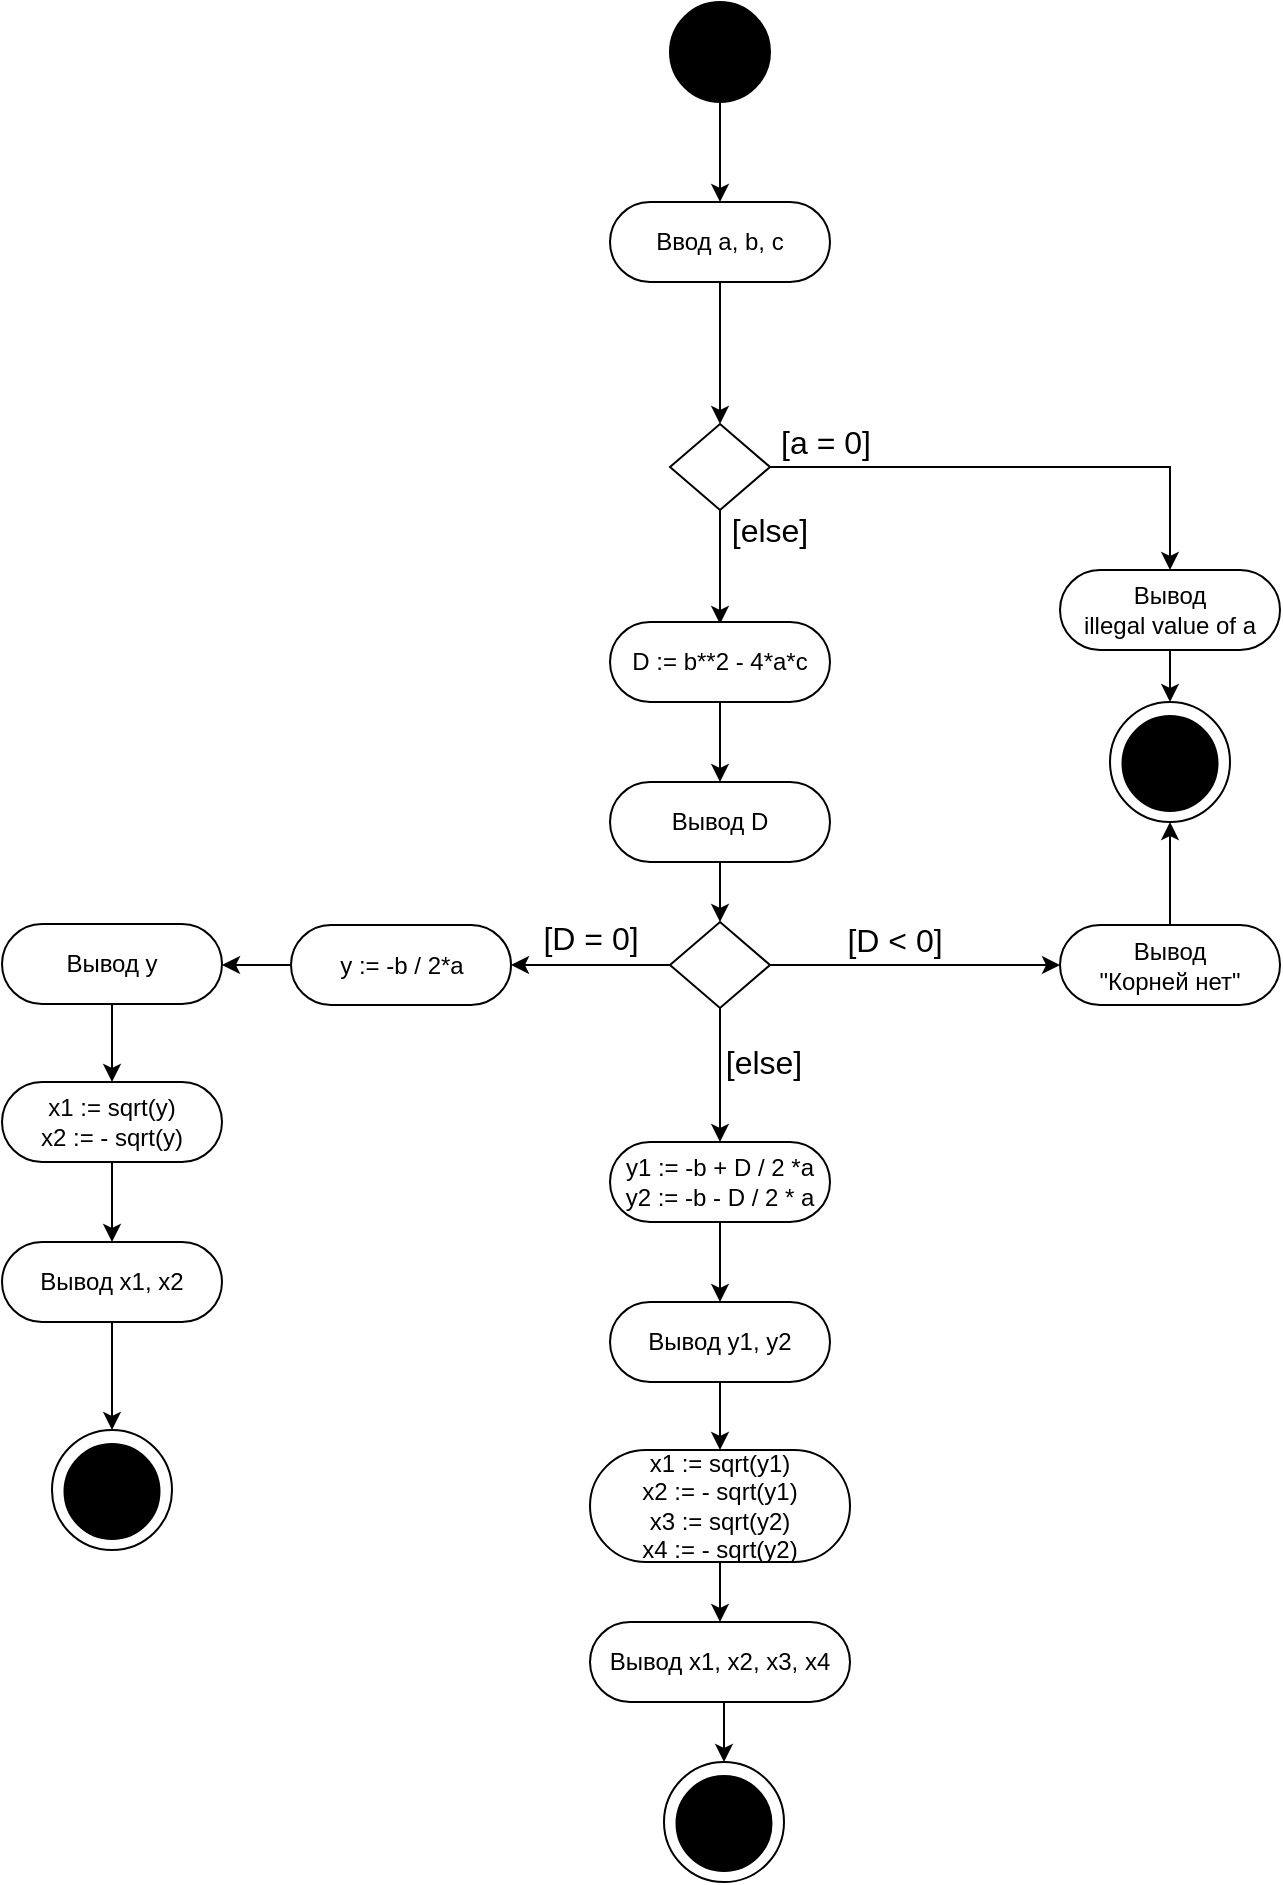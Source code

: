 <mxfile version="14.4.9" type="github">
  <diagram name="Page-1" id="e7e014a7-5840-1c2e-5031-d8a46d1fe8dd">
    <mxGraphModel dx="868" dy="1276" grid="1" gridSize="10" guides="1" tooltips="1" connect="1" arrows="1" fold="1" page="1" pageScale="1" pageWidth="1169" pageHeight="826" background="#ffffff" math="0" shadow="0">
      <root>
        <mxCell id="0" />
        <mxCell id="1" parent="0" />
        <mxCell id="6MmxygO9DQHTs_CDxbk4-5" style="edgeStyle=orthogonalEdgeStyle;rounded=0;orthogonalLoop=1;jettySize=auto;html=1;exitX=0.5;exitY=1;exitDx=0;exitDy=0;entryX=0.5;entryY=0;entryDx=0;entryDy=0;" parent="1" source="_qdsKKJTdr9DCj_0cPD0-41" edge="1">
          <mxGeometry relative="1" as="geometry">
            <mxPoint x="405" y="-40" as="targetPoint" />
          </mxGeometry>
        </mxCell>
        <mxCell id="_qdsKKJTdr9DCj_0cPD0-41" value="" style="ellipse;whiteSpace=wrap;html=1;aspect=fixed;fillColor=#000000;" parent="1" vertex="1">
          <mxGeometry x="380" y="-140" width="50" height="50" as="geometry" />
        </mxCell>
        <mxCell id="peP9-VXa4n1asRKZW9pu-1" style="edgeStyle=orthogonalEdgeStyle;rounded=0;orthogonalLoop=1;jettySize=auto;html=1;exitX=0.5;exitY=1;exitDx=0;exitDy=0;" edge="1" parent="1" source="_qdsKKJTdr9DCj_0cPD0-43" target="_qdsKKJTdr9DCj_0cPD0-47">
          <mxGeometry relative="1" as="geometry" />
        </mxCell>
        <mxCell id="_qdsKKJTdr9DCj_0cPD0-43" value="Ввод a, b, c" style="rounded=1;whiteSpace=wrap;html=1;gradientColor=none;fillColor=#FFFFFF;arcSize=50;" parent="1" vertex="1">
          <mxGeometry x="350" y="-40" width="110" height="40" as="geometry" />
        </mxCell>
        <mxCell id="_qdsKKJTdr9DCj_0cPD0-49" style="edgeStyle=orthogonalEdgeStyle;rounded=0;orthogonalLoop=1;jettySize=auto;html=1;exitX=1;exitY=0.5;exitDx=0;exitDy=0;entryX=0.5;entryY=0;entryDx=0;entryDy=0;" parent="1" source="_qdsKKJTdr9DCj_0cPD0-47" target="_qdsKKJTdr9DCj_0cPD0-48" edge="1">
          <mxGeometry relative="1" as="geometry" />
        </mxCell>
        <mxCell id="_qdsKKJTdr9DCj_0cPD0-53" style="edgeStyle=orthogonalEdgeStyle;rounded=0;orthogonalLoop=1;jettySize=auto;html=1;exitX=0.5;exitY=1;exitDx=0;exitDy=0;fontSize=16;" parent="1" source="_qdsKKJTdr9DCj_0cPD0-47" edge="1">
          <mxGeometry relative="1" as="geometry">
            <mxPoint x="405" y="171" as="targetPoint" />
          </mxGeometry>
        </mxCell>
        <mxCell id="_qdsKKJTdr9DCj_0cPD0-47" value="" style="rhombus;whiteSpace=wrap;html=1;fillColor=#FFFFFF;gradientColor=none;" parent="1" vertex="1">
          <mxGeometry x="380" y="71" width="50" height="43" as="geometry" />
        </mxCell>
        <mxCell id="_qdsKKJTdr9DCj_0cPD0-57" style="edgeStyle=orthogonalEdgeStyle;rounded=0;orthogonalLoop=1;jettySize=auto;html=1;exitX=0.5;exitY=1;exitDx=0;exitDy=0;fontSize=16;entryX=0.5;entryY=0;entryDx=0;entryDy=0;" parent="1" source="_qdsKKJTdr9DCj_0cPD0-48" edge="1" target="_qdsKKJTdr9DCj_0cPD0-58">
          <mxGeometry relative="1" as="geometry">
            <mxPoint x="630" y="260" as="targetPoint" />
          </mxGeometry>
        </mxCell>
        <mxCell id="_qdsKKJTdr9DCj_0cPD0-48" value="Вывод&lt;br&gt;illegal value of a" style="rounded=1;whiteSpace=wrap;html=1;gradientColor=none;fillColor=#FFFFFF;arcSize=50;" parent="1" vertex="1">
          <mxGeometry x="575" y="144" width="110" height="40" as="geometry" />
        </mxCell>
        <mxCell id="_qdsKKJTdr9DCj_0cPD0-51" value="[a = 0]" style="text;html=1;strokeColor=none;fillColor=none;align=center;verticalAlign=middle;whiteSpace=wrap;rounded=0;perimeterSpacing=0;fontSize=16;" parent="1" vertex="1">
          <mxGeometry x="433" y="70" width="50" height="20" as="geometry" />
        </mxCell>
        <mxCell id="_qdsKKJTdr9DCj_0cPD0-54" value="[else]" style="text;html=1;strokeColor=none;fillColor=none;align=center;verticalAlign=middle;whiteSpace=wrap;rounded=0;perimeterSpacing=0;fontSize=16;" parent="1" vertex="1">
          <mxGeometry x="405" y="114" width="50" height="20" as="geometry" />
        </mxCell>
        <mxCell id="_qdsKKJTdr9DCj_0cPD0-59" value="" style="group" parent="1" vertex="1" connectable="0">
          <mxGeometry x="600" y="210" width="60" height="60" as="geometry" />
        </mxCell>
        <mxCell id="_qdsKKJTdr9DCj_0cPD0-58" value="" style="ellipse;whiteSpace=wrap;html=1;gradientColor=none;fontSize=16;fillColor=#FFFFFF;" parent="_qdsKKJTdr9DCj_0cPD0-59" vertex="1">
          <mxGeometry width="60" height="60" as="geometry" />
        </mxCell>
        <mxCell id="_qdsKKJTdr9DCj_0cPD0-56" value="" style="ellipse;whiteSpace=wrap;html=1;aspect=fixed;fontSize=16;fillColor=#000000;" parent="_qdsKKJTdr9DCj_0cPD0-59" vertex="1">
          <mxGeometry x="6.25" y="7" width="47.5" height="47.5" as="geometry" />
        </mxCell>
        <mxCell id="peP9-VXa4n1asRKZW9pu-3" style="edgeStyle=orthogonalEdgeStyle;rounded=0;orthogonalLoop=1;jettySize=auto;html=1;exitX=0.5;exitY=1;exitDx=0;exitDy=0;entryX=0.5;entryY=0;entryDx=0;entryDy=0;" edge="1" parent="1" source="64BcI_9wWAsRSYKGbqmx-1" target="peP9-VXa4n1asRKZW9pu-2">
          <mxGeometry relative="1" as="geometry" />
        </mxCell>
        <mxCell id="64BcI_9wWAsRSYKGbqmx-1" value="D := b**2 - 4*a*c" style="rounded=1;whiteSpace=wrap;html=1;gradientColor=none;fillColor=#FFFFFF;arcSize=50;" parent="1" vertex="1">
          <mxGeometry x="350" y="170" width="110" height="40" as="geometry" />
        </mxCell>
        <mxCell id="peP9-VXa4n1asRKZW9pu-7" style="edgeStyle=orthogonalEdgeStyle;rounded=0;orthogonalLoop=1;jettySize=auto;html=1;exitX=1;exitY=0.5;exitDx=0;exitDy=0;entryX=0;entryY=0.5;entryDx=0;entryDy=0;" edge="1" parent="1" source="64BcI_9wWAsRSYKGbqmx-11" target="peP9-VXa4n1asRKZW9pu-6">
          <mxGeometry relative="1" as="geometry" />
        </mxCell>
        <mxCell id="peP9-VXa4n1asRKZW9pu-10" style="edgeStyle=orthogonalEdgeStyle;rounded=0;orthogonalLoop=1;jettySize=auto;html=1;exitX=0.5;exitY=1;exitDx=0;exitDy=0;" edge="1" parent="1" source="64BcI_9wWAsRSYKGbqmx-11">
          <mxGeometry relative="1" as="geometry">
            <mxPoint x="405" y="430" as="targetPoint" />
          </mxGeometry>
        </mxCell>
        <mxCell id="peP9-VXa4n1asRKZW9pu-11" style="edgeStyle=orthogonalEdgeStyle;rounded=0;orthogonalLoop=1;jettySize=auto;html=1;exitX=0;exitY=0.5;exitDx=0;exitDy=0;entryX=1;entryY=0.5;entryDx=0;entryDy=0;" edge="1" parent="1" source="64BcI_9wWAsRSYKGbqmx-11" target="peP9-VXa4n1asRKZW9pu-13">
          <mxGeometry relative="1" as="geometry">
            <mxPoint x="300" y="342" as="targetPoint" />
          </mxGeometry>
        </mxCell>
        <mxCell id="64BcI_9wWAsRSYKGbqmx-11" value="" style="rhombus;whiteSpace=wrap;html=1;fillColor=#FFFFFF;gradientColor=none;" parent="1" vertex="1">
          <mxGeometry x="380" y="320" width="50" height="43" as="geometry" />
        </mxCell>
        <mxCell id="64BcI_9wWAsRSYKGbqmx-23" value="" style="group" parent="1" vertex="1" connectable="0">
          <mxGeometry x="377" y="740" width="60" height="60" as="geometry" />
        </mxCell>
        <mxCell id="64BcI_9wWAsRSYKGbqmx-24" value="" style="ellipse;whiteSpace=wrap;html=1;gradientColor=none;fontSize=16;fillColor=#FFFFFF;" parent="64BcI_9wWAsRSYKGbqmx-23" vertex="1">
          <mxGeometry width="60" height="60" as="geometry" />
        </mxCell>
        <mxCell id="64BcI_9wWAsRSYKGbqmx-25" value="" style="ellipse;whiteSpace=wrap;html=1;aspect=fixed;fontSize=16;fillColor=#000000;" parent="64BcI_9wWAsRSYKGbqmx-23" vertex="1">
          <mxGeometry x="6.25" y="7" width="47.5" height="47.5" as="geometry" />
        </mxCell>
        <mxCell id="64BcI_9wWAsRSYKGbqmx-27" value="[else]" style="text;html=1;strokeColor=none;fillColor=none;align=center;verticalAlign=middle;whiteSpace=wrap;rounded=0;perimeterSpacing=0;fontSize=16;" parent="1" vertex="1">
          <mxGeometry x="401.5" y="380" width="50" height="20" as="geometry" />
        </mxCell>
        <mxCell id="peP9-VXa4n1asRKZW9pu-4" style="edgeStyle=orthogonalEdgeStyle;rounded=0;orthogonalLoop=1;jettySize=auto;html=1;exitX=0.5;exitY=1;exitDx=0;exitDy=0;entryX=0.5;entryY=0;entryDx=0;entryDy=0;" edge="1" parent="1" source="peP9-VXa4n1asRKZW9pu-2" target="64BcI_9wWAsRSYKGbqmx-11">
          <mxGeometry relative="1" as="geometry" />
        </mxCell>
        <mxCell id="peP9-VXa4n1asRKZW9pu-2" value="Вывод D" style="rounded=1;whiteSpace=wrap;html=1;gradientColor=none;fillColor=#FFFFFF;arcSize=50;" vertex="1" parent="1">
          <mxGeometry x="350" y="250" width="110" height="40" as="geometry" />
        </mxCell>
        <mxCell id="peP9-VXa4n1asRKZW9pu-5" value="[D &amp;lt; 0]" style="text;html=1;strokeColor=none;fillColor=none;align=center;verticalAlign=middle;whiteSpace=wrap;rounded=0;perimeterSpacing=0;fontSize=16;" vertex="1" parent="1">
          <mxGeometry x="455" y="319" width="74.5" height="20" as="geometry" />
        </mxCell>
        <mxCell id="peP9-VXa4n1asRKZW9pu-8" style="edgeStyle=orthogonalEdgeStyle;rounded=0;orthogonalLoop=1;jettySize=auto;html=1;exitX=0.5;exitY=0;exitDx=0;exitDy=0;entryX=0.5;entryY=1;entryDx=0;entryDy=0;" edge="1" parent="1" source="peP9-VXa4n1asRKZW9pu-6" target="_qdsKKJTdr9DCj_0cPD0-58">
          <mxGeometry relative="1" as="geometry" />
        </mxCell>
        <mxCell id="peP9-VXa4n1asRKZW9pu-6" value="Вывод &lt;br&gt;&quot;Корней нет&quot;" style="rounded=1;whiteSpace=wrap;html=1;gradientColor=none;fillColor=#FFFFFF;arcSize=50;" vertex="1" parent="1">
          <mxGeometry x="575" y="321.5" width="110" height="40" as="geometry" />
        </mxCell>
        <mxCell id="peP9-VXa4n1asRKZW9pu-12" value="[D = 0]" style="text;html=1;strokeColor=none;fillColor=none;align=center;verticalAlign=middle;whiteSpace=wrap;rounded=0;perimeterSpacing=0;fontSize=16;" vertex="1" parent="1">
          <mxGeometry x="302.5" y="318" width="74.5" height="20" as="geometry" />
        </mxCell>
        <mxCell id="peP9-VXa4n1asRKZW9pu-15" style="edgeStyle=orthogonalEdgeStyle;rounded=0;orthogonalLoop=1;jettySize=auto;html=1;exitX=0;exitY=0.5;exitDx=0;exitDy=0;entryX=1;entryY=0.5;entryDx=0;entryDy=0;" edge="1" parent="1" source="peP9-VXa4n1asRKZW9pu-13" target="peP9-VXa4n1asRKZW9pu-14">
          <mxGeometry relative="1" as="geometry" />
        </mxCell>
        <mxCell id="peP9-VXa4n1asRKZW9pu-13" value="y := -b / 2*a" style="rounded=1;whiteSpace=wrap;html=1;gradientColor=none;fillColor=#FFFFFF;arcSize=50;" vertex="1" parent="1">
          <mxGeometry x="190.5" y="321.5" width="110" height="40" as="geometry" />
        </mxCell>
        <mxCell id="peP9-VXa4n1asRKZW9pu-17" style="edgeStyle=orthogonalEdgeStyle;rounded=0;orthogonalLoop=1;jettySize=auto;html=1;exitX=0.5;exitY=1;exitDx=0;exitDy=0;" edge="1" parent="1" source="peP9-VXa4n1asRKZW9pu-14" target="peP9-VXa4n1asRKZW9pu-16">
          <mxGeometry relative="1" as="geometry" />
        </mxCell>
        <mxCell id="peP9-VXa4n1asRKZW9pu-14" value="Вывод y" style="rounded=1;whiteSpace=wrap;html=1;gradientColor=none;fillColor=#FFFFFF;arcSize=50;" vertex="1" parent="1">
          <mxGeometry x="46" y="321" width="110" height="40" as="geometry" />
        </mxCell>
        <mxCell id="peP9-VXa4n1asRKZW9pu-18" style="edgeStyle=orthogonalEdgeStyle;rounded=0;orthogonalLoop=1;jettySize=auto;html=1;exitX=0.5;exitY=1;exitDx=0;exitDy=0;" edge="1" parent="1" source="peP9-VXa4n1asRKZW9pu-16">
          <mxGeometry relative="1" as="geometry">
            <mxPoint x="101" y="480" as="targetPoint" />
          </mxGeometry>
        </mxCell>
        <mxCell id="peP9-VXa4n1asRKZW9pu-16" value="x1 := sqrt(y)&lt;br&gt;x2 := - sqrt(y)" style="rounded=1;whiteSpace=wrap;html=1;gradientColor=none;fillColor=#FFFFFF;arcSize=50;" vertex="1" parent="1">
          <mxGeometry x="46" y="400" width="110" height="40" as="geometry" />
        </mxCell>
        <mxCell id="peP9-VXa4n1asRKZW9pu-19" value="Вывод x1, x2" style="rounded=1;whiteSpace=wrap;html=1;gradientColor=none;fillColor=#FFFFFF;arcSize=50;" vertex="1" parent="1">
          <mxGeometry x="46" y="480" width="110" height="40" as="geometry" />
        </mxCell>
        <mxCell id="peP9-VXa4n1asRKZW9pu-20" value="" style="group" vertex="1" connectable="0" parent="1">
          <mxGeometry x="71" y="574" width="60" height="60" as="geometry" />
        </mxCell>
        <mxCell id="peP9-VXa4n1asRKZW9pu-21" value="" style="ellipse;whiteSpace=wrap;html=1;gradientColor=none;fontSize=16;fillColor=#FFFFFF;" vertex="1" parent="peP9-VXa4n1asRKZW9pu-20">
          <mxGeometry width="60" height="60" as="geometry" />
        </mxCell>
        <mxCell id="peP9-VXa4n1asRKZW9pu-22" value="" style="ellipse;whiteSpace=wrap;html=1;aspect=fixed;fontSize=16;fillColor=#000000;" vertex="1" parent="peP9-VXa4n1asRKZW9pu-20">
          <mxGeometry x="6.25" y="7" width="47.5" height="47.5" as="geometry" />
        </mxCell>
        <mxCell id="peP9-VXa4n1asRKZW9pu-23" style="edgeStyle=orthogonalEdgeStyle;rounded=0;orthogonalLoop=1;jettySize=auto;html=1;entryX=0.5;entryY=0;entryDx=0;entryDy=0;" edge="1" parent="1" source="peP9-VXa4n1asRKZW9pu-19" target="peP9-VXa4n1asRKZW9pu-21">
          <mxGeometry relative="1" as="geometry">
            <mxPoint x="101" y="570" as="targetPoint" />
            <mxPoint x="70" y="580" as="sourcePoint" />
          </mxGeometry>
        </mxCell>
        <mxCell id="peP9-VXa4n1asRKZW9pu-27" value="" style="edgeStyle=orthogonalEdgeStyle;rounded=0;orthogonalLoop=1;jettySize=auto;html=1;" edge="1" parent="1" source="peP9-VXa4n1asRKZW9pu-24" target="peP9-VXa4n1asRKZW9pu-26">
          <mxGeometry relative="1" as="geometry" />
        </mxCell>
        <mxCell id="peP9-VXa4n1asRKZW9pu-24" value="y1 := -b + D / 2 *a&lt;br&gt;y2 := -b - D / 2 * a" style="rounded=1;whiteSpace=wrap;html=1;gradientColor=none;fillColor=#FFFFFF;arcSize=50;" vertex="1" parent="1">
          <mxGeometry x="350" y="430" width="110" height="40" as="geometry" />
        </mxCell>
        <mxCell id="peP9-VXa4n1asRKZW9pu-29" value="" style="edgeStyle=orthogonalEdgeStyle;rounded=0;orthogonalLoop=1;jettySize=auto;html=1;" edge="1" parent="1" source="peP9-VXa4n1asRKZW9pu-26" target="peP9-VXa4n1asRKZW9pu-28">
          <mxGeometry relative="1" as="geometry" />
        </mxCell>
        <mxCell id="peP9-VXa4n1asRKZW9pu-26" value="Вывод y1, y2" style="rounded=1;whiteSpace=wrap;html=1;gradientColor=none;fillColor=#FFFFFF;arcSize=50;" vertex="1" parent="1">
          <mxGeometry x="350" y="510" width="110" height="40" as="geometry" />
        </mxCell>
        <mxCell id="peP9-VXa4n1asRKZW9pu-31" style="edgeStyle=orthogonalEdgeStyle;rounded=0;orthogonalLoop=1;jettySize=auto;html=1;exitX=0.5;exitY=1;exitDx=0;exitDy=0;entryX=0.5;entryY=0;entryDx=0;entryDy=0;" edge="1" parent="1" source="peP9-VXa4n1asRKZW9pu-28" target="peP9-VXa4n1asRKZW9pu-30">
          <mxGeometry relative="1" as="geometry" />
        </mxCell>
        <mxCell id="peP9-VXa4n1asRKZW9pu-28" value="x1 := sqrt(y1)&lt;br&gt;x2 := - sqrt(y1)&lt;br&gt;x3 := sqrt(y2)&lt;br&gt;x4 := - sqrt(y2)" style="rounded=1;whiteSpace=wrap;html=1;gradientColor=none;fillColor=#FFFFFF;arcSize=50;" vertex="1" parent="1">
          <mxGeometry x="340" y="584" width="130" height="56" as="geometry" />
        </mxCell>
        <mxCell id="peP9-VXa4n1asRKZW9pu-32" style="edgeStyle=orthogonalEdgeStyle;rounded=0;orthogonalLoop=1;jettySize=auto;html=1;exitX=0.5;exitY=1;exitDx=0;exitDy=0;entryX=0.5;entryY=0;entryDx=0;entryDy=0;" edge="1" parent="1" source="peP9-VXa4n1asRKZW9pu-30" target="64BcI_9wWAsRSYKGbqmx-24">
          <mxGeometry relative="1" as="geometry">
            <mxPoint x="400" y="770" as="targetPoint" />
          </mxGeometry>
        </mxCell>
        <mxCell id="peP9-VXa4n1asRKZW9pu-30" value="Вывод x1, x2, x3, x4" style="rounded=1;whiteSpace=wrap;html=1;gradientColor=none;fillColor=#FFFFFF;arcSize=50;" vertex="1" parent="1">
          <mxGeometry x="340" y="670" width="130" height="40" as="geometry" />
        </mxCell>
      </root>
    </mxGraphModel>
  </diagram>
</mxfile>
